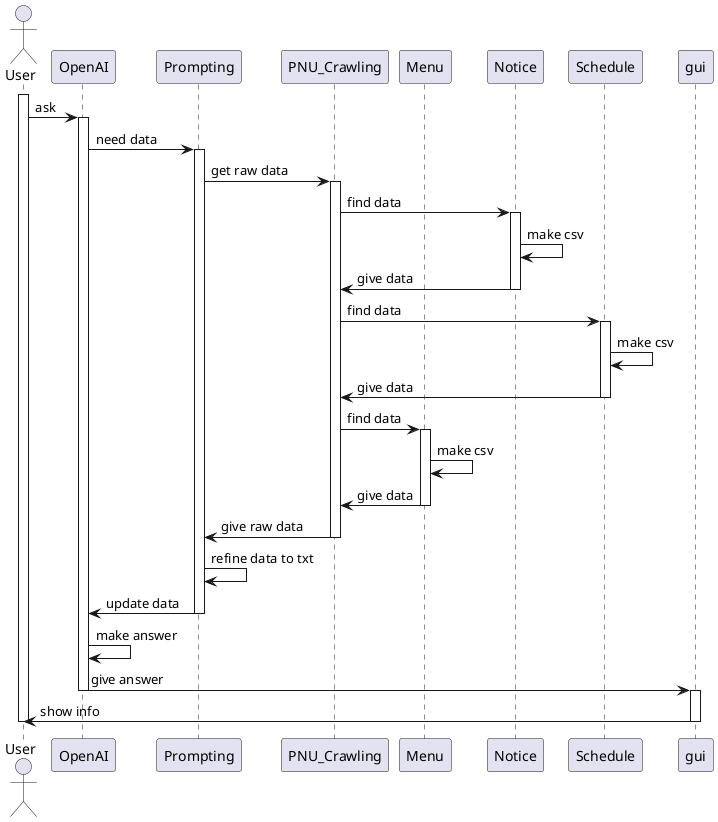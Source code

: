 @startuml

actor User
participant OpenAI 
participant Prompting
participant PNU_Crawling
participant Menu
participant Notice
participant Schedule
participant gui

activate User
User -> OpenAI : ask
activate OpenAI
OpenAI -> Prompting : need data
activate Prompting
Prompting -> PNU_Crawling : get raw data
activate PNU_Crawling

PNU_Crawling -> Notice : find data
activate Notice
Notice -> Notice : make csv
Notice-> PNU_Crawling : give data
deactivate Notice 
PNU_Crawling -> Schedule : find data
activate Schedule
Schedule -> Schedule : make csv
Schedule -> PNU_Crawling : give data
deactivate Schedule
PNU_Crawling -> Menu : find data
activate Menu
Menu -> Menu : make csv
Menu -> PNU_Crawling : give data
deactivate Menu
PNU_Crawling -> Prompting : give raw data
deactivate PNU_Crawling
Prompting -> Prompting : refine data to txt
Prompting -> OpenAI : update data
deactivate Prompting
OpenAI -> OpenAI : make answer
OpenAI -> gui : give answer
deactivate OpenAI
activate gui 
gui -> User : show info
deactivate gui
deactivate OpenAI
deactivate User